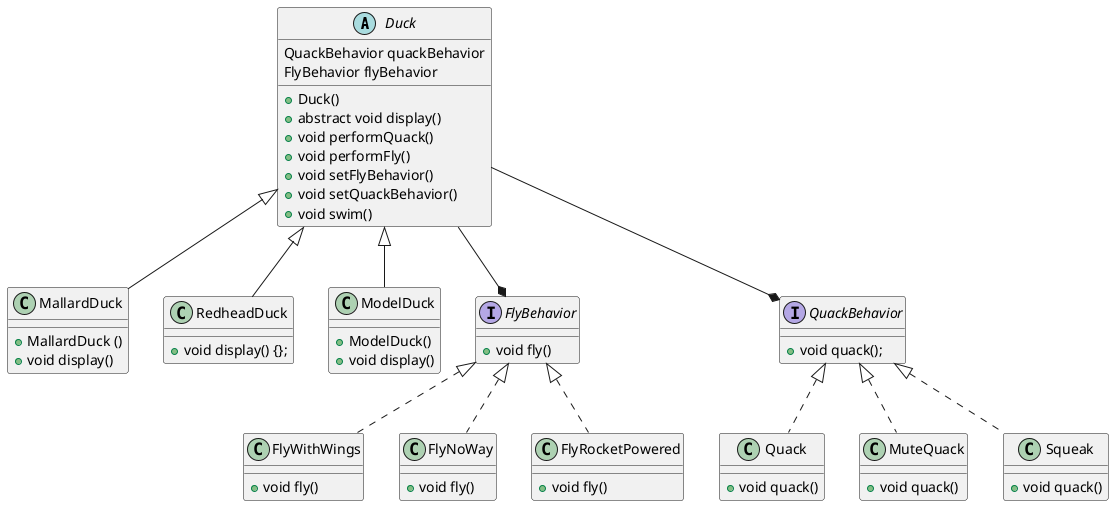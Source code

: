 @startuml
abstract class Duck {
    QuackBehavior quackBehavior
    FlyBehavior flyBehavior
    + Duck()
    + abstract void display()
    + void performQuack()
    + void performFly()
    + void setFlyBehavior()
    + void setQuackBehavior()
    + void swim()
}
class MallardDuck extends Duck{
    + MallardDuck ()
    + void display()
}
class RedheadDuck extends Duck {
    + void display() {};
}
class ModelDuck extends Duck {
    + ModelDuck()
    + void display()
}


interface FlyBehavior {
    + void fly()
}
class FlyWithWings implements FlyBehavior {
    + void fly()
}
class FlyNoWay implements FlyBehavior {
    + void fly()
}

class FlyRocketPowered implements FlyBehavior {
    + void fly()
}

interface QuackBehavior {
    + void quack();
}
class Quack implements QuackBehavior {
    + void quack()
}
class MuteQuack implements QuackBehavior {
    + void quack()
}
class Squeak implements QuackBehavior {
    + void quack()
}

Duck --* FlyBehavior
Duck --* QuackBehavior

@enduml
